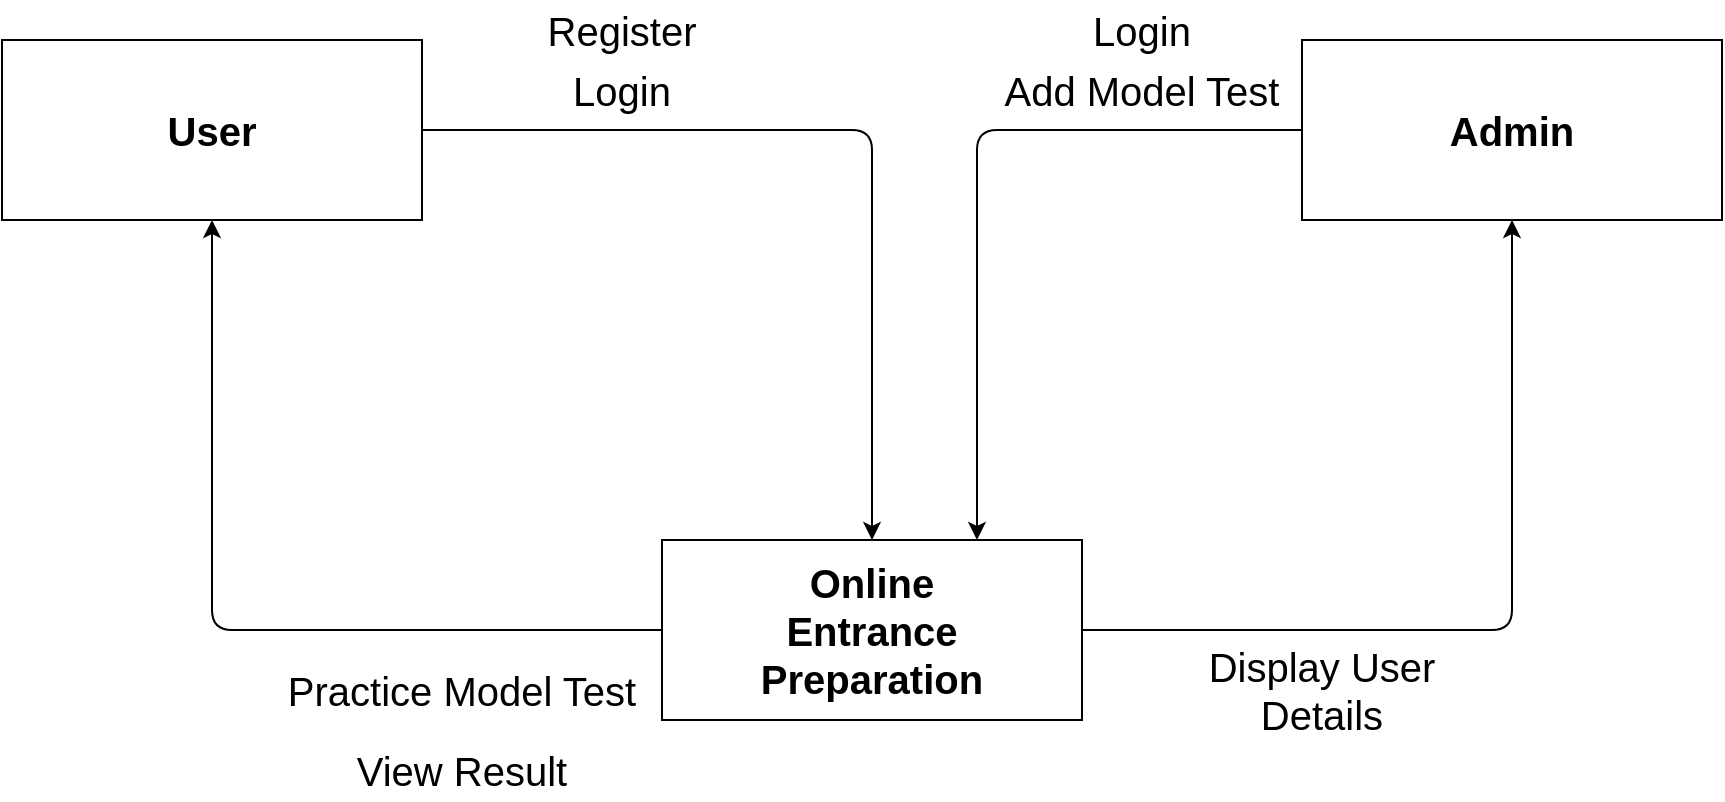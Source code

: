 <mxfile version="22.0.2" type="device">
  <diagram name="Page-1" id="xAIUPiQQsuFDbpLcUBZB">
    <mxGraphModel dx="2064" dy="108" grid="1" gridSize="10" guides="1" tooltips="1" connect="1" arrows="1" fold="1" page="0" pageScale="1" pageWidth="850" pageHeight="1100" math="0" shadow="0">
      <root>
        <mxCell id="0" />
        <mxCell id="1" parent="0" />
        <mxCell id="gCMCnooDs_9s_WLoUmEO-18" style="edgeStyle=orthogonalEdgeStyle;rounded=1;orthogonalLoop=1;jettySize=auto;html=1;exitX=1;exitY=0.5;exitDx=0;exitDy=0;entryX=0.5;entryY=0;entryDx=0;entryDy=0;" parent="1" source="gCMCnooDs_9s_WLoUmEO-10" target="gCMCnooDs_9s_WLoUmEO-12" edge="1">
          <mxGeometry relative="1" as="geometry" />
        </mxCell>
        <mxCell id="gCMCnooDs_9s_WLoUmEO-10" value="&lt;span style=&quot;font-size: 20px;&quot;&gt;&lt;b&gt;User&lt;/b&gt;&lt;/span&gt;" style="rounded=0;whiteSpace=wrap;html=1;" parent="1" vertex="1">
          <mxGeometry x="-1050" y="480" width="210" height="90" as="geometry" />
        </mxCell>
        <mxCell id="gCMCnooDs_9s_WLoUmEO-16" style="edgeStyle=orthogonalEdgeStyle;rounded=1;orthogonalLoop=1;jettySize=auto;html=1;exitX=1;exitY=0.5;exitDx=0;exitDy=0;entryX=0.5;entryY=1;entryDx=0;entryDy=0;" parent="1" source="gCMCnooDs_9s_WLoUmEO-12" target="gCMCnooDs_9s_WLoUmEO-11" edge="1">
          <mxGeometry relative="1" as="geometry" />
        </mxCell>
        <mxCell id="gCMCnooDs_9s_WLoUmEO-19" style="edgeStyle=orthogonalEdgeStyle;rounded=1;orthogonalLoop=1;jettySize=auto;html=1;exitX=0;exitY=0.5;exitDx=0;exitDy=0;entryX=0.75;entryY=0;entryDx=0;entryDy=0;" parent="1" source="gCMCnooDs_9s_WLoUmEO-11" target="gCMCnooDs_9s_WLoUmEO-12" edge="1">
          <mxGeometry relative="1" as="geometry" />
        </mxCell>
        <mxCell id="gCMCnooDs_9s_WLoUmEO-11" value="&lt;span style=&quot;font-size: 20px;&quot;&gt;&lt;b&gt;Admin&lt;/b&gt;&lt;/span&gt;" style="rounded=0;whiteSpace=wrap;html=1;" parent="1" vertex="1">
          <mxGeometry x="-400" y="480" width="210" height="90" as="geometry" />
        </mxCell>
        <mxCell id="gCMCnooDs_9s_WLoUmEO-15" style="edgeStyle=orthogonalEdgeStyle;rounded=1;orthogonalLoop=1;jettySize=auto;html=1;exitX=0;exitY=0.5;exitDx=0;exitDy=0;entryX=0.5;entryY=1;entryDx=0;entryDy=0;" parent="1" source="gCMCnooDs_9s_WLoUmEO-12" target="gCMCnooDs_9s_WLoUmEO-10" edge="1">
          <mxGeometry relative="1" as="geometry" />
        </mxCell>
        <mxCell id="gCMCnooDs_9s_WLoUmEO-12" value="&lt;font style=&quot;font-size: 20px;&quot;&gt;&lt;b&gt;Online&lt;br&gt;Entrance&lt;br&gt;Preparation&lt;/b&gt;&lt;/font&gt;" style="rounded=0;whiteSpace=wrap;html=1;" parent="1" vertex="1">
          <mxGeometry x="-720" y="730" width="210" height="90" as="geometry" />
        </mxCell>
        <mxCell id="gCMCnooDs_9s_WLoUmEO-20" value="&lt;font style=&quot;font-size: 20px;&quot;&gt;Register&lt;/font&gt;" style="text;html=1;strokeColor=none;fillColor=none;align=center;verticalAlign=middle;whiteSpace=wrap;rounded=0;" parent="1" vertex="1">
          <mxGeometry x="-820" y="460" width="160" height="30" as="geometry" />
        </mxCell>
        <mxCell id="gCMCnooDs_9s_WLoUmEO-21" value="&lt;font style=&quot;font-size: 20px;&quot;&gt;Login&lt;/font&gt;" style="text;html=1;strokeColor=none;fillColor=none;align=center;verticalAlign=middle;whiteSpace=wrap;rounded=0;" parent="1" vertex="1">
          <mxGeometry x="-820" y="490" width="160" height="30" as="geometry" />
        </mxCell>
        <mxCell id="gCMCnooDs_9s_WLoUmEO-23" value="&lt;span style=&quot;font-size: 20px;&quot;&gt;Practice Model Test&lt;/span&gt;" style="text;html=1;strokeColor=none;fillColor=none;align=center;verticalAlign=middle;whiteSpace=wrap;rounded=0;" parent="1" vertex="1">
          <mxGeometry x="-910" y="790" width="180" height="30" as="geometry" />
        </mxCell>
        <mxCell id="gCMCnooDs_9s_WLoUmEO-24" value="&lt;span style=&quot;font-size: 20px;&quot;&gt;View Result&lt;/span&gt;" style="text;html=1;strokeColor=none;fillColor=none;align=center;verticalAlign=middle;whiteSpace=wrap;rounded=0;" parent="1" vertex="1">
          <mxGeometry x="-910" y="830" width="180" height="30" as="geometry" />
        </mxCell>
        <mxCell id="gCMCnooDs_9s_WLoUmEO-25" value="&lt;span style=&quot;font-size: 20px;&quot;&gt;Login&lt;/span&gt;" style="text;html=1;strokeColor=none;fillColor=none;align=center;verticalAlign=middle;whiteSpace=wrap;rounded=0;" parent="1" vertex="1">
          <mxGeometry x="-570" y="460" width="180" height="30" as="geometry" />
        </mxCell>
        <mxCell id="gCMCnooDs_9s_WLoUmEO-26" value="&lt;span style=&quot;font-size: 20px;&quot;&gt;Add Model Test&lt;/span&gt;" style="text;html=1;strokeColor=none;fillColor=none;align=center;verticalAlign=middle;whiteSpace=wrap;rounded=0;" parent="1" vertex="1">
          <mxGeometry x="-570" y="490" width="180" height="30" as="geometry" />
        </mxCell>
        <mxCell id="gCMCnooDs_9s_WLoUmEO-27" value="&lt;span style=&quot;font-size: 20px;&quot;&gt;Display User Details&lt;/span&gt;" style="text;html=1;strokeColor=none;fillColor=none;align=center;verticalAlign=middle;whiteSpace=wrap;rounded=0;" parent="1" vertex="1">
          <mxGeometry x="-480" y="790" width="180" height="30" as="geometry" />
        </mxCell>
      </root>
    </mxGraphModel>
  </diagram>
</mxfile>
